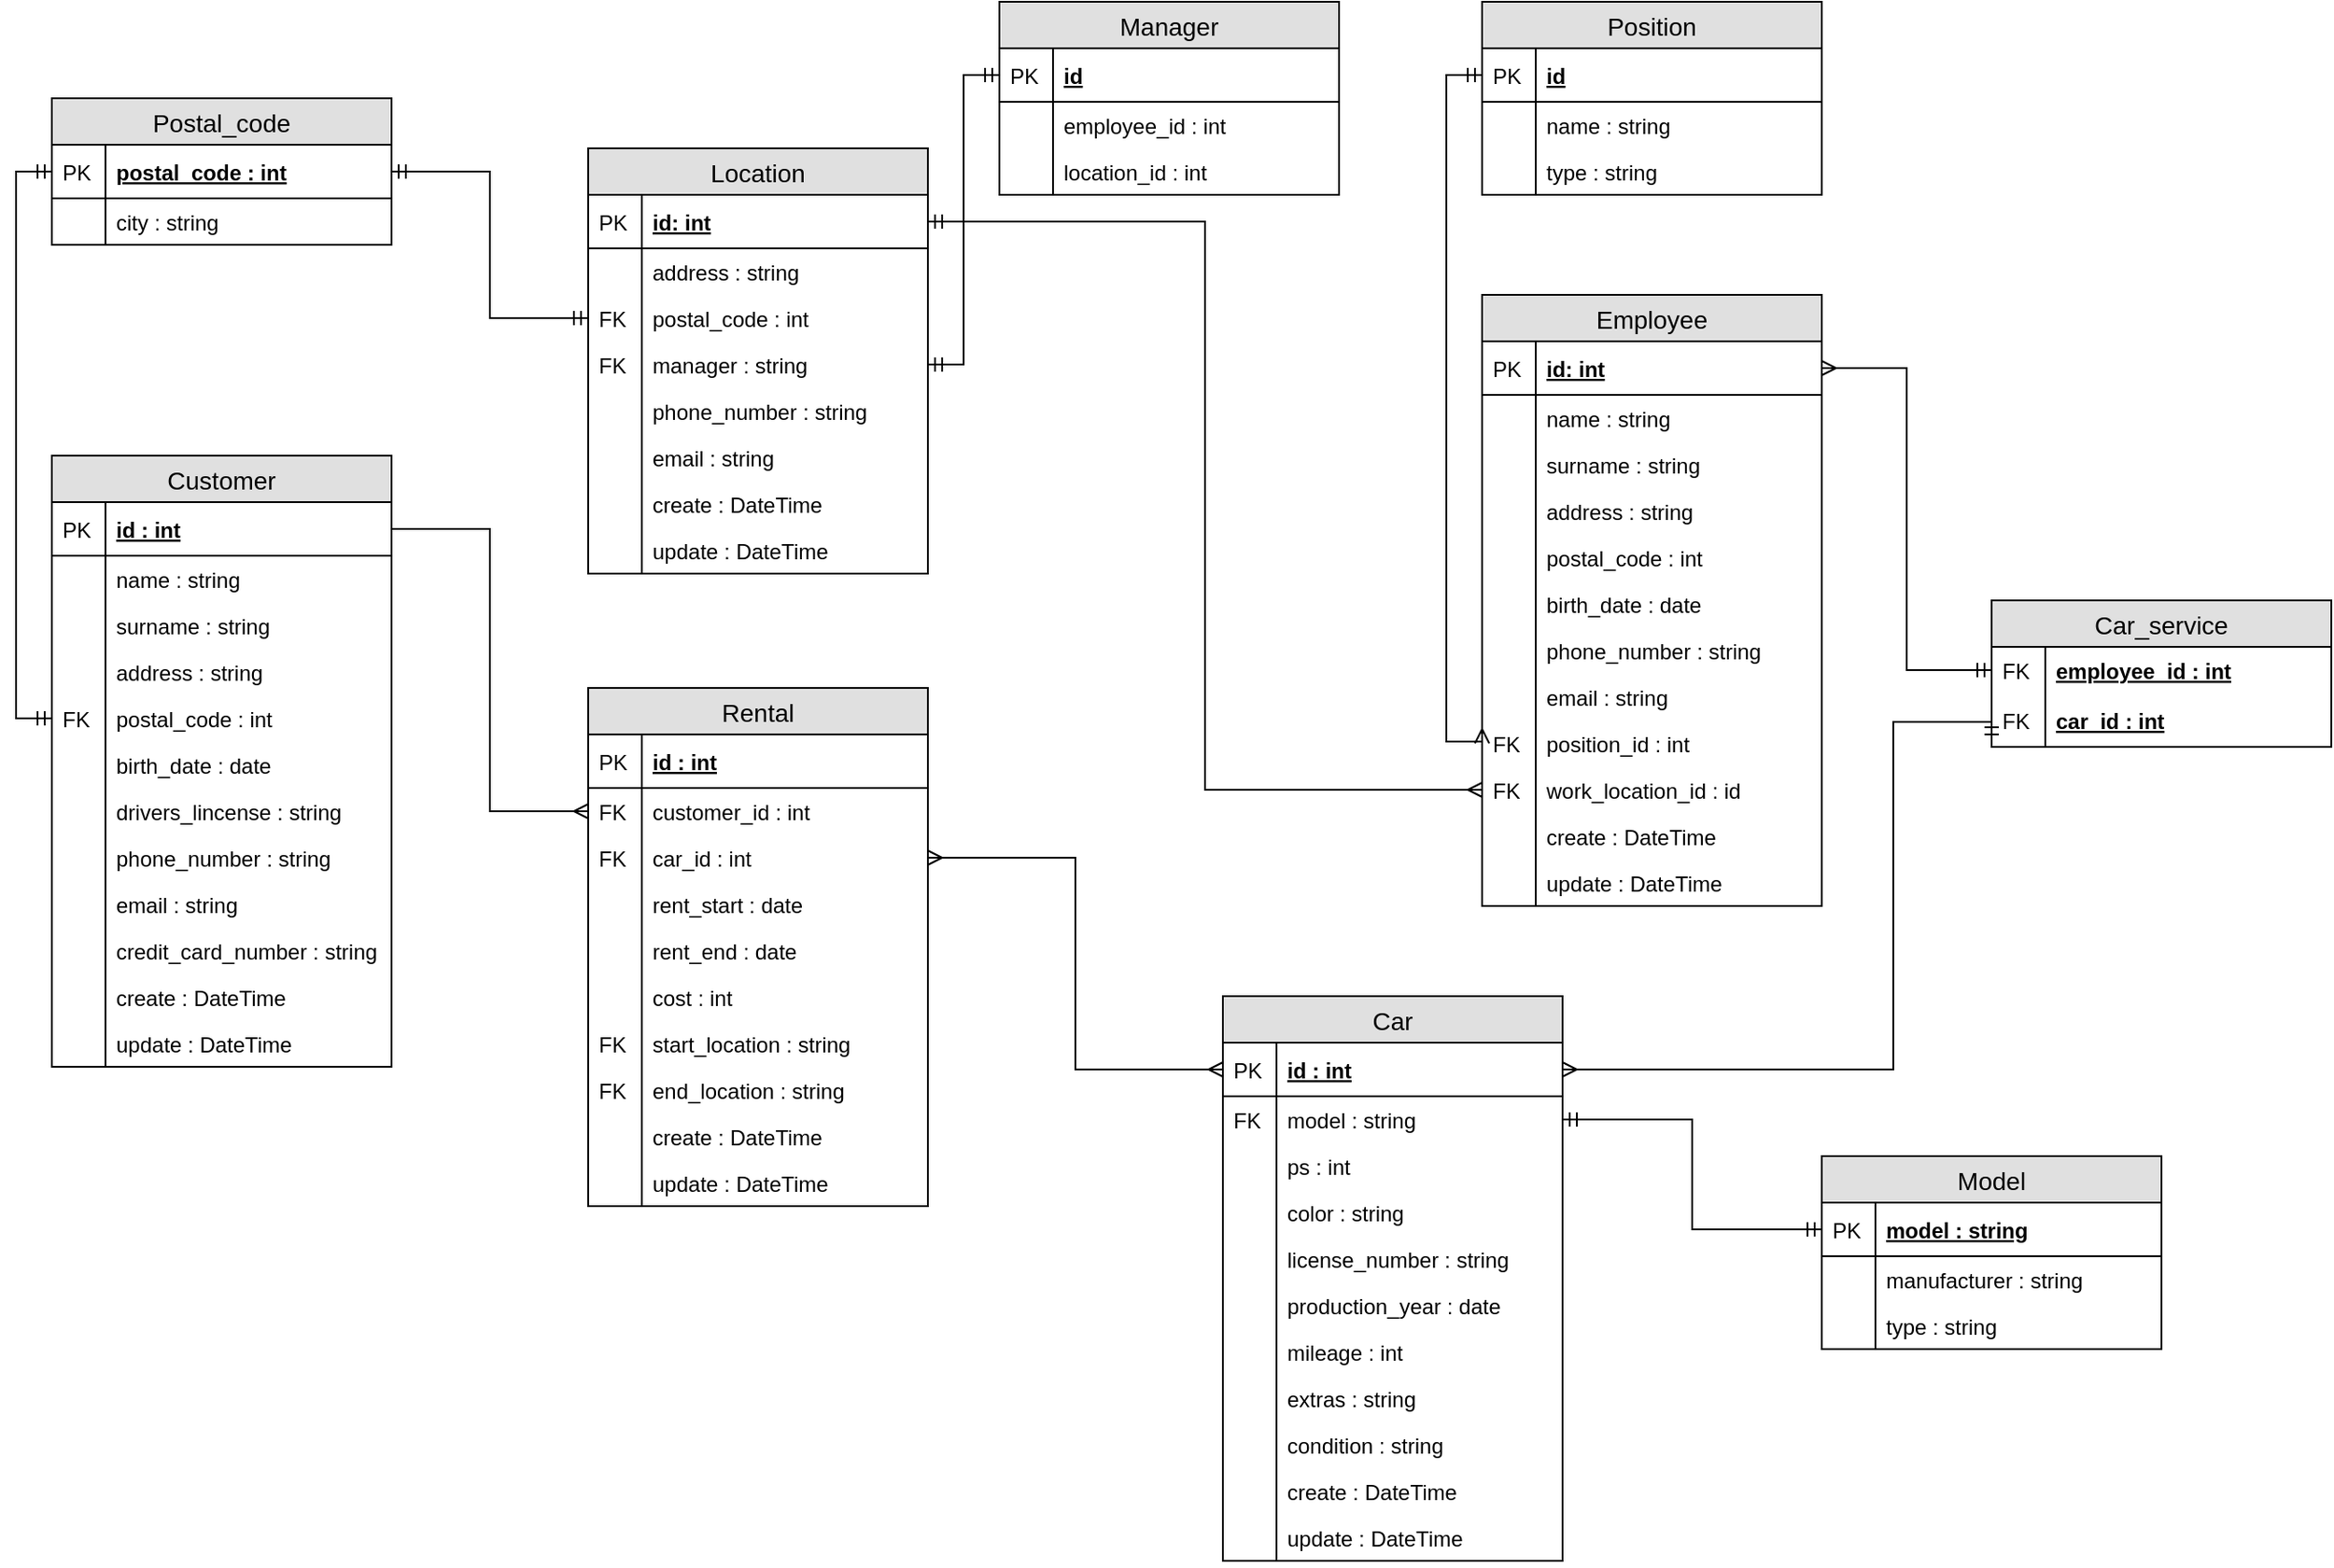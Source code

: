 <mxfile version="12.2.3" type="device" pages="1"><diagram id="a8ww6uxAhJGYiU89XWNu" name="Page-1"><mxGraphModel dx="2055" dy="1103" grid="1" gridSize="10" guides="1" tooltips="1" connect="1" arrows="1" fold="1" page="1" pageScale="1" pageWidth="827" pageHeight="1169" math="0" shadow="0"><root><mxCell id="0"/><mxCell id="1" parent="0"/><mxCell id="tuW1q_F5aq6_dXnndrsE-235" value="Customer" style="swimlane;fontStyle=0;childLayout=stackLayout;horizontal=1;startSize=26;fillColor=#e0e0e0;horizontalStack=0;resizeParent=1;resizeParentMax=0;resizeLast=0;collapsible=1;marginBottom=0;swimlaneFillColor=#ffffff;align=center;fontSize=14;" parent="1" vertex="1"><mxGeometry x="40" y="270" width="190" height="342" as="geometry"/></mxCell><mxCell id="tuW1q_F5aq6_dXnndrsE-236" value="id : int" style="shape=partialRectangle;top=0;left=0;right=0;bottom=1;align=left;verticalAlign=middle;fillColor=none;spacingLeft=34;spacingRight=4;overflow=hidden;rotatable=0;points=[[0,0.5],[1,0.5]];portConstraint=eastwest;dropTarget=0;fontStyle=5;fontSize=12;" parent="tuW1q_F5aq6_dXnndrsE-235" vertex="1"><mxGeometry y="26" width="190" height="30" as="geometry"/></mxCell><mxCell id="tuW1q_F5aq6_dXnndrsE-237" value="PK" style="shape=partialRectangle;top=0;left=0;bottom=0;fillColor=none;align=left;verticalAlign=middle;spacingLeft=4;spacingRight=4;overflow=hidden;rotatable=0;points=[];portConstraint=eastwest;part=1;fontSize=12;" parent="tuW1q_F5aq6_dXnndrsE-236" vertex="1" connectable="0"><mxGeometry width="30" height="30" as="geometry"/></mxCell><mxCell id="tuW1q_F5aq6_dXnndrsE-238" value="name : string" style="shape=partialRectangle;top=0;left=0;right=0;bottom=0;align=left;verticalAlign=top;fillColor=none;spacingLeft=34;spacingRight=4;overflow=hidden;rotatable=0;points=[[0,0.5],[1,0.5]];portConstraint=eastwest;dropTarget=0;fontSize=12;" parent="tuW1q_F5aq6_dXnndrsE-235" vertex="1"><mxGeometry y="56" width="190" height="26" as="geometry"/></mxCell><mxCell id="tuW1q_F5aq6_dXnndrsE-239" value="" style="shape=partialRectangle;top=0;left=0;bottom=0;fillColor=none;align=left;verticalAlign=top;spacingLeft=4;spacingRight=4;overflow=hidden;rotatable=0;points=[];portConstraint=eastwest;part=1;fontSize=12;" parent="tuW1q_F5aq6_dXnndrsE-238" vertex="1" connectable="0"><mxGeometry width="30" height="26" as="geometry"/></mxCell><mxCell id="tuW1q_F5aq6_dXnndrsE-240" value="surname : string" style="shape=partialRectangle;top=0;left=0;right=0;bottom=0;align=left;verticalAlign=top;fillColor=none;spacingLeft=34;spacingRight=4;overflow=hidden;rotatable=0;points=[[0,0.5],[1,0.5]];portConstraint=eastwest;dropTarget=0;fontSize=12;" parent="tuW1q_F5aq6_dXnndrsE-235" vertex="1"><mxGeometry y="82" width="190" height="26" as="geometry"/></mxCell><mxCell id="tuW1q_F5aq6_dXnndrsE-241" value="" style="shape=partialRectangle;top=0;left=0;bottom=0;fillColor=none;align=left;verticalAlign=top;spacingLeft=4;spacingRight=4;overflow=hidden;rotatable=0;points=[];portConstraint=eastwest;part=1;fontSize=12;" parent="tuW1q_F5aq6_dXnndrsE-240" vertex="1" connectable="0"><mxGeometry width="30" height="26" as="geometry"/></mxCell><mxCell id="tuW1q_F5aq6_dXnndrsE-242" value="address : string" style="shape=partialRectangle;top=0;left=0;right=0;bottom=0;align=left;verticalAlign=top;fillColor=none;spacingLeft=34;spacingRight=4;overflow=hidden;rotatable=0;points=[[0,0.5],[1,0.5]];portConstraint=eastwest;dropTarget=0;fontSize=12;" parent="tuW1q_F5aq6_dXnndrsE-235" vertex="1"><mxGeometry y="108" width="190" height="26" as="geometry"/></mxCell><mxCell id="tuW1q_F5aq6_dXnndrsE-243" value="" style="shape=partialRectangle;top=0;left=0;bottom=0;fillColor=none;align=left;verticalAlign=top;spacingLeft=4;spacingRight=4;overflow=hidden;rotatable=0;points=[];portConstraint=eastwest;part=1;fontSize=12;" parent="tuW1q_F5aq6_dXnndrsE-242" vertex="1" connectable="0"><mxGeometry width="30" height="26" as="geometry"/></mxCell><mxCell id="tuW1q_F5aq6_dXnndrsE-246" value="postal_code : int" style="shape=partialRectangle;top=0;left=0;right=0;bottom=0;align=left;verticalAlign=top;fillColor=none;spacingLeft=34;spacingRight=4;overflow=hidden;rotatable=0;points=[[0,0.5],[1,0.5]];portConstraint=eastwest;dropTarget=0;fontSize=12;" parent="tuW1q_F5aq6_dXnndrsE-235" vertex="1"><mxGeometry y="134" width="190" height="26" as="geometry"/></mxCell><mxCell id="tuW1q_F5aq6_dXnndrsE-247" value="FK" style="shape=partialRectangle;top=0;left=0;bottom=0;fillColor=none;align=left;verticalAlign=top;spacingLeft=4;spacingRight=4;overflow=hidden;rotatable=0;points=[];portConstraint=eastwest;part=1;fontSize=12;" parent="tuW1q_F5aq6_dXnndrsE-246" vertex="1" connectable="0"><mxGeometry width="30" height="26" as="geometry"/></mxCell><mxCell id="tuW1q_F5aq6_dXnndrsE-248" value="birth_date : date" style="shape=partialRectangle;top=0;left=0;right=0;bottom=0;align=left;verticalAlign=top;fillColor=none;spacingLeft=34;spacingRight=4;overflow=hidden;rotatable=0;points=[[0,0.5],[1,0.5]];portConstraint=eastwest;dropTarget=0;fontSize=12;" parent="tuW1q_F5aq6_dXnndrsE-235" vertex="1"><mxGeometry y="160" width="190" height="26" as="geometry"/></mxCell><mxCell id="tuW1q_F5aq6_dXnndrsE-249" value="" style="shape=partialRectangle;top=0;left=0;bottom=0;fillColor=none;align=left;verticalAlign=top;spacingLeft=4;spacingRight=4;overflow=hidden;rotatable=0;points=[];portConstraint=eastwest;part=1;fontSize=12;" parent="tuW1q_F5aq6_dXnndrsE-248" vertex="1" connectable="0"><mxGeometry width="30" height="26" as="geometry"/></mxCell><mxCell id="tuW1q_F5aq6_dXnndrsE-250" value="drivers_lincense : string" style="shape=partialRectangle;top=0;left=0;right=0;bottom=0;align=left;verticalAlign=top;fillColor=none;spacingLeft=34;spacingRight=4;overflow=hidden;rotatable=0;points=[[0,0.5],[1,0.5]];portConstraint=eastwest;dropTarget=0;fontSize=12;" parent="tuW1q_F5aq6_dXnndrsE-235" vertex="1"><mxGeometry y="186" width="190" height="26" as="geometry"/></mxCell><mxCell id="tuW1q_F5aq6_dXnndrsE-251" value="" style="shape=partialRectangle;top=0;left=0;bottom=0;fillColor=none;align=left;verticalAlign=top;spacingLeft=4;spacingRight=4;overflow=hidden;rotatable=0;points=[];portConstraint=eastwest;part=1;fontSize=12;" parent="tuW1q_F5aq6_dXnndrsE-250" vertex="1" connectable="0"><mxGeometry width="30" height="26" as="geometry"/></mxCell><mxCell id="tuW1q_F5aq6_dXnndrsE-252" value="phone_number : string" style="shape=partialRectangle;top=0;left=0;right=0;bottom=0;align=left;verticalAlign=top;fillColor=none;spacingLeft=34;spacingRight=4;overflow=hidden;rotatable=0;points=[[0,0.5],[1,0.5]];portConstraint=eastwest;dropTarget=0;fontSize=12;" parent="tuW1q_F5aq6_dXnndrsE-235" vertex="1"><mxGeometry y="212" width="190" height="26" as="geometry"/></mxCell><mxCell id="tuW1q_F5aq6_dXnndrsE-253" value="" style="shape=partialRectangle;top=0;left=0;bottom=0;fillColor=none;align=left;verticalAlign=top;spacingLeft=4;spacingRight=4;overflow=hidden;rotatable=0;points=[];portConstraint=eastwest;part=1;fontSize=12;" parent="tuW1q_F5aq6_dXnndrsE-252" vertex="1" connectable="0"><mxGeometry width="30" height="26" as="geometry"/></mxCell><mxCell id="tuW1q_F5aq6_dXnndrsE-254" value="email : string" style="shape=partialRectangle;top=0;left=0;right=0;bottom=0;align=left;verticalAlign=top;fillColor=none;spacingLeft=34;spacingRight=4;overflow=hidden;rotatable=0;points=[[0,0.5],[1,0.5]];portConstraint=eastwest;dropTarget=0;fontSize=12;" parent="tuW1q_F5aq6_dXnndrsE-235" vertex="1"><mxGeometry y="238" width="190" height="26" as="geometry"/></mxCell><mxCell id="tuW1q_F5aq6_dXnndrsE-255" value="" style="shape=partialRectangle;top=0;left=0;bottom=0;fillColor=none;align=left;verticalAlign=top;spacingLeft=4;spacingRight=4;overflow=hidden;rotatable=0;points=[];portConstraint=eastwest;part=1;fontSize=12;" parent="tuW1q_F5aq6_dXnndrsE-254" vertex="1" connectable="0"><mxGeometry width="30" height="26" as="geometry"/></mxCell><mxCell id="tuW1q_F5aq6_dXnndrsE-256" value="credit_card_number : string" style="shape=partialRectangle;top=0;left=0;right=0;bottom=0;align=left;verticalAlign=top;fillColor=none;spacingLeft=34;spacingRight=4;overflow=hidden;rotatable=0;points=[[0,0.5],[1,0.5]];portConstraint=eastwest;dropTarget=0;fontSize=12;" parent="tuW1q_F5aq6_dXnndrsE-235" vertex="1"><mxGeometry y="264" width="190" height="26" as="geometry"/></mxCell><mxCell id="tuW1q_F5aq6_dXnndrsE-257" value="" style="shape=partialRectangle;top=0;left=0;bottom=0;fillColor=none;align=left;verticalAlign=top;spacingLeft=4;spacingRight=4;overflow=hidden;rotatable=0;points=[];portConstraint=eastwest;part=1;fontSize=12;" parent="tuW1q_F5aq6_dXnndrsE-256" vertex="1" connectable="0"><mxGeometry width="30" height="26" as="geometry"/></mxCell><mxCell id="tuW1q_F5aq6_dXnndrsE-258" value="create : DateTime" style="shape=partialRectangle;top=0;left=0;right=0;bottom=0;align=left;verticalAlign=top;fillColor=none;spacingLeft=34;spacingRight=4;overflow=hidden;rotatable=0;points=[[0,0.5],[1,0.5]];portConstraint=eastwest;dropTarget=0;fontSize=12;" parent="tuW1q_F5aq6_dXnndrsE-235" vertex="1"><mxGeometry y="290" width="190" height="26" as="geometry"/></mxCell><mxCell id="tuW1q_F5aq6_dXnndrsE-259" value="" style="shape=partialRectangle;top=0;left=0;bottom=0;fillColor=none;align=left;verticalAlign=top;spacingLeft=4;spacingRight=4;overflow=hidden;rotatable=0;points=[];portConstraint=eastwest;part=1;fontSize=12;" parent="tuW1q_F5aq6_dXnndrsE-258" vertex="1" connectable="0"><mxGeometry width="30" height="26" as="geometry"/></mxCell><mxCell id="tuW1q_F5aq6_dXnndrsE-260" value="update : DateTime" style="shape=partialRectangle;top=0;left=0;right=0;bottom=0;align=left;verticalAlign=top;fillColor=none;spacingLeft=34;spacingRight=4;overflow=hidden;rotatable=0;points=[[0,0.5],[1,0.5]];portConstraint=eastwest;dropTarget=0;fontSize=12;" parent="tuW1q_F5aq6_dXnndrsE-235" vertex="1"><mxGeometry y="316" width="190" height="26" as="geometry"/></mxCell><mxCell id="tuW1q_F5aq6_dXnndrsE-261" value="" style="shape=partialRectangle;top=0;left=0;bottom=0;fillColor=none;align=left;verticalAlign=top;spacingLeft=4;spacingRight=4;overflow=hidden;rotatable=0;points=[];portConstraint=eastwest;part=1;fontSize=12;" parent="tuW1q_F5aq6_dXnndrsE-260" vertex="1" connectable="0"><mxGeometry width="30" height="26" as="geometry"/></mxCell><mxCell id="U3_Xo2bCqqIKSFzBuwfi-51" value="Rental" style="swimlane;fontStyle=0;childLayout=stackLayout;horizontal=1;startSize=26;fillColor=#e0e0e0;horizontalStack=0;resizeParent=1;resizeParentMax=0;resizeLast=0;collapsible=1;marginBottom=0;swimlaneFillColor=#ffffff;align=center;fontSize=14;" vertex="1" parent="1"><mxGeometry x="340" y="400" width="190" height="290" as="geometry"/></mxCell><mxCell id="U3_Xo2bCqqIKSFzBuwfi-52" value="id : int" style="shape=partialRectangle;top=0;left=0;right=0;bottom=1;align=left;verticalAlign=middle;fillColor=none;spacingLeft=34;spacingRight=4;overflow=hidden;rotatable=0;points=[[0,0.5],[1,0.5]];portConstraint=eastwest;dropTarget=0;fontStyle=5;fontSize=12;" vertex="1" parent="U3_Xo2bCqqIKSFzBuwfi-51"><mxGeometry y="26" width="190" height="30" as="geometry"/></mxCell><mxCell id="U3_Xo2bCqqIKSFzBuwfi-53" value="PK" style="shape=partialRectangle;top=0;left=0;bottom=0;fillColor=none;align=left;verticalAlign=middle;spacingLeft=4;spacingRight=4;overflow=hidden;rotatable=0;points=[];portConstraint=eastwest;part=1;fontSize=12;" vertex="1" connectable="0" parent="U3_Xo2bCqqIKSFzBuwfi-52"><mxGeometry width="30" height="30" as="geometry"/></mxCell><mxCell id="U3_Xo2bCqqIKSFzBuwfi-54" value="customer_id : int" style="shape=partialRectangle;top=0;left=0;right=0;bottom=0;align=left;verticalAlign=top;fillColor=none;spacingLeft=34;spacingRight=4;overflow=hidden;rotatable=0;points=[[0,0.5],[1,0.5]];portConstraint=eastwest;dropTarget=0;fontSize=12;" vertex="1" parent="U3_Xo2bCqqIKSFzBuwfi-51"><mxGeometry y="56" width="190" height="26" as="geometry"/></mxCell><mxCell id="U3_Xo2bCqqIKSFzBuwfi-55" value="FK" style="shape=partialRectangle;top=0;left=0;bottom=0;fillColor=none;align=left;verticalAlign=top;spacingLeft=4;spacingRight=4;overflow=hidden;rotatable=0;points=[];portConstraint=eastwest;part=1;fontSize=12;" vertex="1" connectable="0" parent="U3_Xo2bCqqIKSFzBuwfi-54"><mxGeometry width="30" height="26" as="geometry"/></mxCell><mxCell id="U3_Xo2bCqqIKSFzBuwfi-56" value="car_id : int" style="shape=partialRectangle;top=0;left=0;right=0;bottom=0;align=left;verticalAlign=top;fillColor=none;spacingLeft=34;spacingRight=4;overflow=hidden;rotatable=0;points=[[0,0.5],[1,0.5]];portConstraint=eastwest;dropTarget=0;fontSize=12;" vertex="1" parent="U3_Xo2bCqqIKSFzBuwfi-51"><mxGeometry y="82" width="190" height="26" as="geometry"/></mxCell><mxCell id="U3_Xo2bCqqIKSFzBuwfi-57" value="FK" style="shape=partialRectangle;top=0;left=0;bottom=0;fillColor=none;align=left;verticalAlign=top;spacingLeft=4;spacingRight=4;overflow=hidden;rotatable=0;points=[];portConstraint=eastwest;part=1;fontSize=12;" vertex="1" connectable="0" parent="U3_Xo2bCqqIKSFzBuwfi-56"><mxGeometry width="30" height="26" as="geometry"/></mxCell><mxCell id="U3_Xo2bCqqIKSFzBuwfi-58" value="rent_start : date" style="shape=partialRectangle;top=0;left=0;right=0;bottom=0;align=left;verticalAlign=top;fillColor=none;spacingLeft=34;spacingRight=4;overflow=hidden;rotatable=0;points=[[0,0.5],[1,0.5]];portConstraint=eastwest;dropTarget=0;fontSize=12;" vertex="1" parent="U3_Xo2bCqqIKSFzBuwfi-51"><mxGeometry y="108" width="190" height="26" as="geometry"/></mxCell><mxCell id="U3_Xo2bCqqIKSFzBuwfi-59" value="" style="shape=partialRectangle;top=0;left=0;bottom=0;fillColor=none;align=left;verticalAlign=top;spacingLeft=4;spacingRight=4;overflow=hidden;rotatable=0;points=[];portConstraint=eastwest;part=1;fontSize=12;" vertex="1" connectable="0" parent="U3_Xo2bCqqIKSFzBuwfi-58"><mxGeometry width="30" height="26" as="geometry"/></mxCell><mxCell id="U3_Xo2bCqqIKSFzBuwfi-60" value="rent_end : date" style="shape=partialRectangle;top=0;left=0;right=0;bottom=0;align=left;verticalAlign=top;fillColor=none;spacingLeft=34;spacingRight=4;overflow=hidden;rotatable=0;points=[[0,0.5],[1,0.5]];portConstraint=eastwest;dropTarget=0;fontSize=12;" vertex="1" parent="U3_Xo2bCqqIKSFzBuwfi-51"><mxGeometry y="134" width="190" height="26" as="geometry"/></mxCell><mxCell id="U3_Xo2bCqqIKSFzBuwfi-61" value="" style="shape=partialRectangle;top=0;left=0;bottom=0;fillColor=none;align=left;verticalAlign=top;spacingLeft=4;spacingRight=4;overflow=hidden;rotatable=0;points=[];portConstraint=eastwest;part=1;fontSize=12;" vertex="1" connectable="0" parent="U3_Xo2bCqqIKSFzBuwfi-60"><mxGeometry width="30" height="26" as="geometry"/></mxCell><mxCell id="U3_Xo2bCqqIKSFzBuwfi-62" value="cost : int" style="shape=partialRectangle;top=0;left=0;right=0;bottom=0;align=left;verticalAlign=top;fillColor=none;spacingLeft=34;spacingRight=4;overflow=hidden;rotatable=0;points=[[0,0.5],[1,0.5]];portConstraint=eastwest;dropTarget=0;fontSize=12;" vertex="1" parent="U3_Xo2bCqqIKSFzBuwfi-51"><mxGeometry y="160" width="190" height="26" as="geometry"/></mxCell><mxCell id="U3_Xo2bCqqIKSFzBuwfi-63" value="" style="shape=partialRectangle;top=0;left=0;bottom=0;fillColor=none;align=left;verticalAlign=top;spacingLeft=4;spacingRight=4;overflow=hidden;rotatable=0;points=[];portConstraint=eastwest;part=1;fontSize=12;" vertex="1" connectable="0" parent="U3_Xo2bCqqIKSFzBuwfi-62"><mxGeometry width="30" height="26" as="geometry"/></mxCell><mxCell id="U3_Xo2bCqqIKSFzBuwfi-64" value="start_location : string" style="shape=partialRectangle;top=0;left=0;right=0;bottom=0;align=left;verticalAlign=top;fillColor=none;spacingLeft=34;spacingRight=4;overflow=hidden;rotatable=0;points=[[0,0.5],[1,0.5]];portConstraint=eastwest;dropTarget=0;fontSize=12;" vertex="1" parent="U3_Xo2bCqqIKSFzBuwfi-51"><mxGeometry y="186" width="190" height="26" as="geometry"/></mxCell><mxCell id="U3_Xo2bCqqIKSFzBuwfi-65" value="FK" style="shape=partialRectangle;top=0;left=0;bottom=0;fillColor=none;align=left;verticalAlign=top;spacingLeft=4;spacingRight=4;overflow=hidden;rotatable=0;points=[];portConstraint=eastwest;part=1;fontSize=12;" vertex="1" connectable="0" parent="U3_Xo2bCqqIKSFzBuwfi-64"><mxGeometry width="30" height="26" as="geometry"/></mxCell><mxCell id="U3_Xo2bCqqIKSFzBuwfi-66" value="end_location : string" style="shape=partialRectangle;top=0;left=0;right=0;bottom=0;align=left;verticalAlign=top;fillColor=none;spacingLeft=34;spacingRight=4;overflow=hidden;rotatable=0;points=[[0,0.5],[1,0.5]];portConstraint=eastwest;dropTarget=0;fontSize=12;" vertex="1" parent="U3_Xo2bCqqIKSFzBuwfi-51"><mxGeometry y="212" width="190" height="26" as="geometry"/></mxCell><mxCell id="U3_Xo2bCqqIKSFzBuwfi-67" value="FK" style="shape=partialRectangle;top=0;left=0;bottom=0;fillColor=none;align=left;verticalAlign=top;spacingLeft=4;spacingRight=4;overflow=hidden;rotatable=0;points=[];portConstraint=eastwest;part=1;fontSize=12;" vertex="1" connectable="0" parent="U3_Xo2bCqqIKSFzBuwfi-66"><mxGeometry width="30" height="26" as="geometry"/></mxCell><mxCell id="U3_Xo2bCqqIKSFzBuwfi-72" value="create : DateTime" style="shape=partialRectangle;top=0;left=0;right=0;bottom=0;align=left;verticalAlign=top;fillColor=none;spacingLeft=34;spacingRight=4;overflow=hidden;rotatable=0;points=[[0,0.5],[1,0.5]];portConstraint=eastwest;dropTarget=0;fontSize=12;" vertex="1" parent="U3_Xo2bCqqIKSFzBuwfi-51"><mxGeometry y="238" width="190" height="26" as="geometry"/></mxCell><mxCell id="U3_Xo2bCqqIKSFzBuwfi-73" value="" style="shape=partialRectangle;top=0;left=0;bottom=0;fillColor=none;align=left;verticalAlign=top;spacingLeft=4;spacingRight=4;overflow=hidden;rotatable=0;points=[];portConstraint=eastwest;part=1;fontSize=12;" vertex="1" connectable="0" parent="U3_Xo2bCqqIKSFzBuwfi-72"><mxGeometry width="30" height="26" as="geometry"/></mxCell><mxCell id="U3_Xo2bCqqIKSFzBuwfi-74" value="update : DateTime" style="shape=partialRectangle;top=0;left=0;right=0;bottom=0;align=left;verticalAlign=top;fillColor=none;spacingLeft=34;spacingRight=4;overflow=hidden;rotatable=0;points=[[0,0.5],[1,0.5]];portConstraint=eastwest;dropTarget=0;fontSize=12;" vertex="1" parent="U3_Xo2bCqqIKSFzBuwfi-51"><mxGeometry y="264" width="190" height="26" as="geometry"/></mxCell><mxCell id="U3_Xo2bCqqIKSFzBuwfi-75" value="" style="shape=partialRectangle;top=0;left=0;bottom=0;fillColor=none;align=left;verticalAlign=top;spacingLeft=4;spacingRight=4;overflow=hidden;rotatable=0;points=[];portConstraint=eastwest;part=1;fontSize=12;" vertex="1" connectable="0" parent="U3_Xo2bCqqIKSFzBuwfi-74"><mxGeometry width="30" height="26" as="geometry"/></mxCell><mxCell id="U3_Xo2bCqqIKSFzBuwfi-76" value="Car" style="swimlane;fontStyle=0;childLayout=stackLayout;horizontal=1;startSize=26;fillColor=#e0e0e0;horizontalStack=0;resizeParent=1;resizeParentMax=0;resizeLast=0;collapsible=1;marginBottom=0;swimlaneFillColor=#ffffff;align=center;fontSize=14;" vertex="1" parent="1"><mxGeometry x="695" y="572.5" width="190" height="316" as="geometry"/></mxCell><mxCell id="U3_Xo2bCqqIKSFzBuwfi-77" value="id : int" style="shape=partialRectangle;top=0;left=0;right=0;bottom=1;align=left;verticalAlign=middle;fillColor=none;spacingLeft=34;spacingRight=4;overflow=hidden;rotatable=0;points=[[0,0.5],[1,0.5]];portConstraint=eastwest;dropTarget=0;fontStyle=5;fontSize=12;" vertex="1" parent="U3_Xo2bCqqIKSFzBuwfi-76"><mxGeometry y="26" width="190" height="30" as="geometry"/></mxCell><mxCell id="U3_Xo2bCqqIKSFzBuwfi-78" value="PK" style="shape=partialRectangle;top=0;left=0;bottom=0;fillColor=none;align=left;verticalAlign=middle;spacingLeft=4;spacingRight=4;overflow=hidden;rotatable=0;points=[];portConstraint=eastwest;part=1;fontSize=12;" vertex="1" connectable="0" parent="U3_Xo2bCqqIKSFzBuwfi-77"><mxGeometry width="30" height="30" as="geometry"/></mxCell><mxCell id="U3_Xo2bCqqIKSFzBuwfi-79" value="model : string" style="shape=partialRectangle;top=0;left=0;right=0;bottom=0;align=left;verticalAlign=top;fillColor=none;spacingLeft=34;spacingRight=4;overflow=hidden;rotatable=0;points=[[0,0.5],[1,0.5]];portConstraint=eastwest;dropTarget=0;fontSize=12;" vertex="1" parent="U3_Xo2bCqqIKSFzBuwfi-76"><mxGeometry y="56" width="190" height="26" as="geometry"/></mxCell><mxCell id="U3_Xo2bCqqIKSFzBuwfi-80" value="FK" style="shape=partialRectangle;top=0;left=0;bottom=0;fillColor=none;align=left;verticalAlign=top;spacingLeft=4;spacingRight=4;overflow=hidden;rotatable=0;points=[];portConstraint=eastwest;part=1;fontSize=12;" vertex="1" connectable="0" parent="U3_Xo2bCqqIKSFzBuwfi-79"><mxGeometry width="30" height="26" as="geometry"/></mxCell><mxCell id="U3_Xo2bCqqIKSFzBuwfi-81" value="ps : int" style="shape=partialRectangle;top=0;left=0;right=0;bottom=0;align=left;verticalAlign=top;fillColor=none;spacingLeft=34;spacingRight=4;overflow=hidden;rotatable=0;points=[[0,0.5],[1,0.5]];portConstraint=eastwest;dropTarget=0;fontSize=12;" vertex="1" parent="U3_Xo2bCqqIKSFzBuwfi-76"><mxGeometry y="82" width="190" height="26" as="geometry"/></mxCell><mxCell id="U3_Xo2bCqqIKSFzBuwfi-82" value="" style="shape=partialRectangle;top=0;left=0;bottom=0;fillColor=none;align=left;verticalAlign=top;spacingLeft=4;spacingRight=4;overflow=hidden;rotatable=0;points=[];portConstraint=eastwest;part=1;fontSize=12;" vertex="1" connectable="0" parent="U3_Xo2bCqqIKSFzBuwfi-81"><mxGeometry width="30" height="26" as="geometry"/></mxCell><mxCell id="U3_Xo2bCqqIKSFzBuwfi-83" value="color : string" style="shape=partialRectangle;top=0;left=0;right=0;bottom=0;align=left;verticalAlign=top;fillColor=none;spacingLeft=34;spacingRight=4;overflow=hidden;rotatable=0;points=[[0,0.5],[1,0.5]];portConstraint=eastwest;dropTarget=0;fontSize=12;" vertex="1" parent="U3_Xo2bCqqIKSFzBuwfi-76"><mxGeometry y="108" width="190" height="26" as="geometry"/></mxCell><mxCell id="U3_Xo2bCqqIKSFzBuwfi-84" value="" style="shape=partialRectangle;top=0;left=0;bottom=0;fillColor=none;align=left;verticalAlign=top;spacingLeft=4;spacingRight=4;overflow=hidden;rotatable=0;points=[];portConstraint=eastwest;part=1;fontSize=12;" vertex="1" connectable="0" parent="U3_Xo2bCqqIKSFzBuwfi-83"><mxGeometry width="30" height="26" as="geometry"/></mxCell><mxCell id="U3_Xo2bCqqIKSFzBuwfi-85" value="license_number : string" style="shape=partialRectangle;top=0;left=0;right=0;bottom=0;align=left;verticalAlign=top;fillColor=none;spacingLeft=34;spacingRight=4;overflow=hidden;rotatable=0;points=[[0,0.5],[1,0.5]];portConstraint=eastwest;dropTarget=0;fontSize=12;" vertex="1" parent="U3_Xo2bCqqIKSFzBuwfi-76"><mxGeometry y="134" width="190" height="26" as="geometry"/></mxCell><mxCell id="U3_Xo2bCqqIKSFzBuwfi-86" value="" style="shape=partialRectangle;top=0;left=0;bottom=0;fillColor=none;align=left;verticalAlign=top;spacingLeft=4;spacingRight=4;overflow=hidden;rotatable=0;points=[];portConstraint=eastwest;part=1;fontSize=12;" vertex="1" connectable="0" parent="U3_Xo2bCqqIKSFzBuwfi-85"><mxGeometry width="30" height="26" as="geometry"/></mxCell><mxCell id="U3_Xo2bCqqIKSFzBuwfi-87" value="production_year : date" style="shape=partialRectangle;top=0;left=0;right=0;bottom=0;align=left;verticalAlign=top;fillColor=none;spacingLeft=34;spacingRight=4;overflow=hidden;rotatable=0;points=[[0,0.5],[1,0.5]];portConstraint=eastwest;dropTarget=0;fontSize=12;" vertex="1" parent="U3_Xo2bCqqIKSFzBuwfi-76"><mxGeometry y="160" width="190" height="26" as="geometry"/></mxCell><mxCell id="U3_Xo2bCqqIKSFzBuwfi-88" value="" style="shape=partialRectangle;top=0;left=0;bottom=0;fillColor=none;align=left;verticalAlign=top;spacingLeft=4;spacingRight=4;overflow=hidden;rotatable=0;points=[];portConstraint=eastwest;part=1;fontSize=12;" vertex="1" connectable="0" parent="U3_Xo2bCqqIKSFzBuwfi-87"><mxGeometry width="30" height="26" as="geometry"/></mxCell><mxCell id="U3_Xo2bCqqIKSFzBuwfi-89" value="mileage : int" style="shape=partialRectangle;top=0;left=0;right=0;bottom=0;align=left;verticalAlign=top;fillColor=none;spacingLeft=34;spacingRight=4;overflow=hidden;rotatable=0;points=[[0,0.5],[1,0.5]];portConstraint=eastwest;dropTarget=0;fontSize=12;" vertex="1" parent="U3_Xo2bCqqIKSFzBuwfi-76"><mxGeometry y="186" width="190" height="26" as="geometry"/></mxCell><mxCell id="U3_Xo2bCqqIKSFzBuwfi-90" value="" style="shape=partialRectangle;top=0;left=0;bottom=0;fillColor=none;align=left;verticalAlign=top;spacingLeft=4;spacingRight=4;overflow=hidden;rotatable=0;points=[];portConstraint=eastwest;part=1;fontSize=12;" vertex="1" connectable="0" parent="U3_Xo2bCqqIKSFzBuwfi-89"><mxGeometry width="30" height="26" as="geometry"/></mxCell><mxCell id="U3_Xo2bCqqIKSFzBuwfi-91" value="extras : string" style="shape=partialRectangle;top=0;left=0;right=0;bottom=0;align=left;verticalAlign=top;fillColor=none;spacingLeft=34;spacingRight=4;overflow=hidden;rotatable=0;points=[[0,0.5],[1,0.5]];portConstraint=eastwest;dropTarget=0;fontSize=12;" vertex="1" parent="U3_Xo2bCqqIKSFzBuwfi-76"><mxGeometry y="212" width="190" height="26" as="geometry"/></mxCell><mxCell id="U3_Xo2bCqqIKSFzBuwfi-92" value="" style="shape=partialRectangle;top=0;left=0;bottom=0;fillColor=none;align=left;verticalAlign=top;spacingLeft=4;spacingRight=4;overflow=hidden;rotatable=0;points=[];portConstraint=eastwest;part=1;fontSize=12;" vertex="1" connectable="0" parent="U3_Xo2bCqqIKSFzBuwfi-91"><mxGeometry width="30" height="26" as="geometry"/></mxCell><mxCell id="U3_Xo2bCqqIKSFzBuwfi-93" value="condition : string" style="shape=partialRectangle;top=0;left=0;right=0;bottom=0;align=left;verticalAlign=top;fillColor=none;spacingLeft=34;spacingRight=4;overflow=hidden;rotatable=0;points=[[0,0.5],[1,0.5]];portConstraint=eastwest;dropTarget=0;fontSize=12;" vertex="1" parent="U3_Xo2bCqqIKSFzBuwfi-76"><mxGeometry y="238" width="190" height="26" as="geometry"/></mxCell><mxCell id="U3_Xo2bCqqIKSFzBuwfi-94" value="" style="shape=partialRectangle;top=0;left=0;bottom=0;fillColor=none;align=left;verticalAlign=top;spacingLeft=4;spacingRight=4;overflow=hidden;rotatable=0;points=[];portConstraint=eastwest;part=1;fontSize=12;" vertex="1" connectable="0" parent="U3_Xo2bCqqIKSFzBuwfi-93"><mxGeometry width="30" height="26" as="geometry"/></mxCell><mxCell id="U3_Xo2bCqqIKSFzBuwfi-97" value="create : DateTime" style="shape=partialRectangle;top=0;left=0;right=0;bottom=0;align=left;verticalAlign=top;fillColor=none;spacingLeft=34;spacingRight=4;overflow=hidden;rotatable=0;points=[[0,0.5],[1,0.5]];portConstraint=eastwest;dropTarget=0;fontSize=12;" vertex="1" parent="U3_Xo2bCqqIKSFzBuwfi-76"><mxGeometry y="264" width="190" height="26" as="geometry"/></mxCell><mxCell id="U3_Xo2bCqqIKSFzBuwfi-98" value="" style="shape=partialRectangle;top=0;left=0;bottom=0;fillColor=none;align=left;verticalAlign=top;spacingLeft=4;spacingRight=4;overflow=hidden;rotatable=0;points=[];portConstraint=eastwest;part=1;fontSize=12;" vertex="1" connectable="0" parent="U3_Xo2bCqqIKSFzBuwfi-97"><mxGeometry width="30" height="26" as="geometry"/></mxCell><mxCell id="U3_Xo2bCqqIKSFzBuwfi-99" value="update : DateTime" style="shape=partialRectangle;top=0;left=0;right=0;bottom=0;align=left;verticalAlign=top;fillColor=none;spacingLeft=34;spacingRight=4;overflow=hidden;rotatable=0;points=[[0,0.5],[1,0.5]];portConstraint=eastwest;dropTarget=0;fontSize=12;" vertex="1" parent="U3_Xo2bCqqIKSFzBuwfi-76"><mxGeometry y="290" width="190" height="26" as="geometry"/></mxCell><mxCell id="U3_Xo2bCqqIKSFzBuwfi-100" value="" style="shape=partialRectangle;top=0;left=0;bottom=0;fillColor=none;align=left;verticalAlign=top;spacingLeft=4;spacingRight=4;overflow=hidden;rotatable=0;points=[];portConstraint=eastwest;part=1;fontSize=12;" vertex="1" connectable="0" parent="U3_Xo2bCqqIKSFzBuwfi-99"><mxGeometry width="30" height="26" as="geometry"/></mxCell><mxCell id="U3_Xo2bCqqIKSFzBuwfi-101" value="Car_service" style="swimlane;fontStyle=0;childLayout=stackLayout;horizontal=1;startSize=26;fillColor=#e0e0e0;horizontalStack=0;resizeParent=1;resizeParentMax=0;resizeLast=0;collapsible=1;marginBottom=0;swimlaneFillColor=#ffffff;align=center;fontSize=14;" vertex="1" parent="1"><mxGeometry x="1125" y="351" width="190" height="82" as="geometry"/></mxCell><mxCell id="U3_Xo2bCqqIKSFzBuwfi-104" value="employee_id : int" style="shape=partialRectangle;top=0;left=0;right=0;bottom=0;align=left;verticalAlign=top;fillColor=none;spacingLeft=34;spacingRight=4;overflow=hidden;rotatable=0;points=[[0,0.5],[1,0.5]];portConstraint=eastwest;dropTarget=0;fontSize=12;fontStyle=5" vertex="1" parent="U3_Xo2bCqqIKSFzBuwfi-101"><mxGeometry y="26" width="190" height="26" as="geometry"/></mxCell><mxCell id="U3_Xo2bCqqIKSFzBuwfi-105" value="FK" style="shape=partialRectangle;top=0;left=0;bottom=0;fillColor=none;align=left;verticalAlign=top;spacingLeft=4;spacingRight=4;overflow=hidden;rotatable=0;points=[];portConstraint=eastwest;part=1;fontSize=12;" vertex="1" connectable="0" parent="U3_Xo2bCqqIKSFzBuwfi-104"><mxGeometry width="30" height="26" as="geometry"/></mxCell><mxCell id="U3_Xo2bCqqIKSFzBuwfi-102" value="car_id : int" style="shape=partialRectangle;top=0;left=0;right=0;bottom=1;align=left;verticalAlign=middle;fillColor=none;spacingLeft=34;spacingRight=4;overflow=hidden;rotatable=0;points=[[0,0.5],[1,0.5]];portConstraint=eastwest;dropTarget=0;fontStyle=5;fontSize=12;" vertex="1" parent="U3_Xo2bCqqIKSFzBuwfi-101"><mxGeometry y="52" width="190" height="30" as="geometry"/></mxCell><mxCell id="U3_Xo2bCqqIKSFzBuwfi-103" value="FK" style="shape=partialRectangle;top=0;left=0;bottom=0;fillColor=none;align=left;verticalAlign=middle;spacingLeft=4;spacingRight=4;overflow=hidden;rotatable=0;points=[];portConstraint=eastwest;part=1;fontSize=12;" vertex="1" connectable="0" parent="U3_Xo2bCqqIKSFzBuwfi-102"><mxGeometry width="30" height="30" as="geometry"/></mxCell><mxCell id="U3_Xo2bCqqIKSFzBuwfi-126" value="Model" style="swimlane;fontStyle=0;childLayout=stackLayout;horizontal=1;startSize=26;fillColor=#e0e0e0;horizontalStack=0;resizeParent=1;resizeParentMax=0;resizeLast=0;collapsible=1;marginBottom=0;swimlaneFillColor=#ffffff;align=center;fontSize=14;" vertex="1" parent="1"><mxGeometry x="1030" y="662" width="190" height="108" as="geometry"/></mxCell><mxCell id="U3_Xo2bCqqIKSFzBuwfi-127" value="model : string" style="shape=partialRectangle;top=0;left=0;right=0;bottom=1;align=left;verticalAlign=middle;fillColor=none;spacingLeft=34;spacingRight=4;overflow=hidden;rotatable=0;points=[[0,0.5],[1,0.5]];portConstraint=eastwest;dropTarget=0;fontStyle=5;fontSize=12;" vertex="1" parent="U3_Xo2bCqqIKSFzBuwfi-126"><mxGeometry y="26" width="190" height="30" as="geometry"/></mxCell><mxCell id="U3_Xo2bCqqIKSFzBuwfi-128" value="PK" style="shape=partialRectangle;top=0;left=0;bottom=0;fillColor=none;align=left;verticalAlign=middle;spacingLeft=4;spacingRight=4;overflow=hidden;rotatable=0;points=[];portConstraint=eastwest;part=1;fontSize=12;" vertex="1" connectable="0" parent="U3_Xo2bCqqIKSFzBuwfi-127"><mxGeometry width="30" height="30" as="geometry"/></mxCell><mxCell id="U3_Xo2bCqqIKSFzBuwfi-129" value="manufacturer : string" style="shape=partialRectangle;top=0;left=0;right=0;bottom=0;align=left;verticalAlign=top;fillColor=none;spacingLeft=34;spacingRight=4;overflow=hidden;rotatable=0;points=[[0,0.5],[1,0.5]];portConstraint=eastwest;dropTarget=0;fontSize=12;" vertex="1" parent="U3_Xo2bCqqIKSFzBuwfi-126"><mxGeometry y="56" width="190" height="26" as="geometry"/></mxCell><mxCell id="U3_Xo2bCqqIKSFzBuwfi-130" value="" style="shape=partialRectangle;top=0;left=0;bottom=0;fillColor=none;align=left;verticalAlign=top;spacingLeft=4;spacingRight=4;overflow=hidden;rotatable=0;points=[];portConstraint=eastwest;part=1;fontSize=12;" vertex="1" connectable="0" parent="U3_Xo2bCqqIKSFzBuwfi-129"><mxGeometry width="30" height="26" as="geometry"/></mxCell><mxCell id="U3_Xo2bCqqIKSFzBuwfi-131" value="type : string" style="shape=partialRectangle;top=0;left=0;right=0;bottom=0;align=left;verticalAlign=top;fillColor=none;spacingLeft=34;spacingRight=4;overflow=hidden;rotatable=0;points=[[0,0.5],[1,0.5]];portConstraint=eastwest;dropTarget=0;fontSize=12;" vertex="1" parent="U3_Xo2bCqqIKSFzBuwfi-126"><mxGeometry y="82" width="190" height="26" as="geometry"/></mxCell><mxCell id="U3_Xo2bCqqIKSFzBuwfi-132" value="" style="shape=partialRectangle;top=0;left=0;bottom=0;fillColor=none;align=left;verticalAlign=top;spacingLeft=4;spacingRight=4;overflow=hidden;rotatable=0;points=[];portConstraint=eastwest;part=1;fontSize=12;" vertex="1" connectable="0" parent="U3_Xo2bCqqIKSFzBuwfi-131"><mxGeometry width="30" height="26" as="geometry"/></mxCell><mxCell id="U3_Xo2bCqqIKSFzBuwfi-151" value="Manager" style="swimlane;fontStyle=0;childLayout=stackLayout;horizontal=1;startSize=26;fillColor=#e0e0e0;horizontalStack=0;resizeParent=1;resizeParentMax=0;resizeLast=0;collapsible=1;marginBottom=0;swimlaneFillColor=#ffffff;align=center;fontSize=14;" vertex="1" parent="1"><mxGeometry x="570" y="16" width="190" height="108" as="geometry"/></mxCell><mxCell id="U3_Xo2bCqqIKSFzBuwfi-152" value="id" style="shape=partialRectangle;top=0;left=0;right=0;bottom=1;align=left;verticalAlign=middle;fillColor=none;spacingLeft=34;spacingRight=4;overflow=hidden;rotatable=0;points=[[0,0.5],[1,0.5]];portConstraint=eastwest;dropTarget=0;fontStyle=5;fontSize=12;" vertex="1" parent="U3_Xo2bCqqIKSFzBuwfi-151"><mxGeometry y="26" width="190" height="30" as="geometry"/></mxCell><mxCell id="U3_Xo2bCqqIKSFzBuwfi-153" value="PK" style="shape=partialRectangle;top=0;left=0;bottom=0;fillColor=none;align=left;verticalAlign=middle;spacingLeft=4;spacingRight=4;overflow=hidden;rotatable=0;points=[];portConstraint=eastwest;part=1;fontSize=12;" vertex="1" connectable="0" parent="U3_Xo2bCqqIKSFzBuwfi-152"><mxGeometry width="30" height="30" as="geometry"/></mxCell><mxCell id="U3_Xo2bCqqIKSFzBuwfi-154" value="employee_id : int" style="shape=partialRectangle;top=0;left=0;right=0;bottom=0;align=left;verticalAlign=top;fillColor=none;spacingLeft=34;spacingRight=4;overflow=hidden;rotatable=0;points=[[0,0.5],[1,0.5]];portConstraint=eastwest;dropTarget=0;fontSize=12;" vertex="1" parent="U3_Xo2bCqqIKSFzBuwfi-151"><mxGeometry y="56" width="190" height="26" as="geometry"/></mxCell><mxCell id="U3_Xo2bCqqIKSFzBuwfi-155" value="" style="shape=partialRectangle;top=0;left=0;bottom=0;fillColor=none;align=left;verticalAlign=top;spacingLeft=4;spacingRight=4;overflow=hidden;rotatable=0;points=[];portConstraint=eastwest;part=1;fontSize=12;" vertex="1" connectable="0" parent="U3_Xo2bCqqIKSFzBuwfi-154"><mxGeometry width="30" height="26" as="geometry"/></mxCell><mxCell id="U3_Xo2bCqqIKSFzBuwfi-156" value="location_id : int" style="shape=partialRectangle;top=0;left=0;right=0;bottom=0;align=left;verticalAlign=top;fillColor=none;spacingLeft=34;spacingRight=4;overflow=hidden;rotatable=0;points=[[0,0.5],[1,0.5]];portConstraint=eastwest;dropTarget=0;fontSize=12;" vertex="1" parent="U3_Xo2bCqqIKSFzBuwfi-151"><mxGeometry y="82" width="190" height="26" as="geometry"/></mxCell><mxCell id="U3_Xo2bCqqIKSFzBuwfi-157" value="" style="shape=partialRectangle;top=0;left=0;bottom=0;fillColor=none;align=left;verticalAlign=top;spacingLeft=4;spacingRight=4;overflow=hidden;rotatable=0;points=[];portConstraint=eastwest;part=1;fontSize=12;" vertex="1" connectable="0" parent="U3_Xo2bCqqIKSFzBuwfi-156"><mxGeometry width="30" height="26" as="geometry"/></mxCell><mxCell id="U3_Xo2bCqqIKSFzBuwfi-176" value="Position" style="swimlane;fontStyle=0;childLayout=stackLayout;horizontal=1;startSize=26;fillColor=#e0e0e0;horizontalStack=0;resizeParent=1;resizeParentMax=0;resizeLast=0;collapsible=1;marginBottom=0;swimlaneFillColor=#ffffff;align=center;fontSize=14;" vertex="1" parent="1"><mxGeometry x="840" y="16" width="190" height="108" as="geometry"/></mxCell><mxCell id="U3_Xo2bCqqIKSFzBuwfi-177" value="id" style="shape=partialRectangle;top=0;left=0;right=0;bottom=1;align=left;verticalAlign=middle;fillColor=none;spacingLeft=34;spacingRight=4;overflow=hidden;rotatable=0;points=[[0,0.5],[1,0.5]];portConstraint=eastwest;dropTarget=0;fontStyle=5;fontSize=12;" vertex="1" parent="U3_Xo2bCqqIKSFzBuwfi-176"><mxGeometry y="26" width="190" height="30" as="geometry"/></mxCell><mxCell id="U3_Xo2bCqqIKSFzBuwfi-178" value="PK" style="shape=partialRectangle;top=0;left=0;bottom=0;fillColor=none;align=left;verticalAlign=middle;spacingLeft=4;spacingRight=4;overflow=hidden;rotatable=0;points=[];portConstraint=eastwest;part=1;fontSize=12;" vertex="1" connectable="0" parent="U3_Xo2bCqqIKSFzBuwfi-177"><mxGeometry width="30" height="30" as="geometry"/></mxCell><mxCell id="U3_Xo2bCqqIKSFzBuwfi-179" value="name : string" style="shape=partialRectangle;top=0;left=0;right=0;bottom=0;align=left;verticalAlign=top;fillColor=none;spacingLeft=34;spacingRight=4;overflow=hidden;rotatable=0;points=[[0,0.5],[1,0.5]];portConstraint=eastwest;dropTarget=0;fontSize=12;" vertex="1" parent="U3_Xo2bCqqIKSFzBuwfi-176"><mxGeometry y="56" width="190" height="26" as="geometry"/></mxCell><mxCell id="U3_Xo2bCqqIKSFzBuwfi-180" value="" style="shape=partialRectangle;top=0;left=0;bottom=0;fillColor=none;align=left;verticalAlign=top;spacingLeft=4;spacingRight=4;overflow=hidden;rotatable=0;points=[];portConstraint=eastwest;part=1;fontSize=12;" vertex="1" connectable="0" parent="U3_Xo2bCqqIKSFzBuwfi-179"><mxGeometry width="30" height="26" as="geometry"/></mxCell><mxCell id="U3_Xo2bCqqIKSFzBuwfi-276" value="type : string" style="shape=partialRectangle;top=0;left=0;right=0;bottom=0;align=left;verticalAlign=top;fillColor=none;spacingLeft=34;spacingRight=4;overflow=hidden;rotatable=0;points=[[0,0.5],[1,0.5]];portConstraint=eastwest;dropTarget=0;fontSize=12;" vertex="1" parent="U3_Xo2bCqqIKSFzBuwfi-176"><mxGeometry y="82" width="190" height="26" as="geometry"/></mxCell><mxCell id="U3_Xo2bCqqIKSFzBuwfi-277" value="" style="shape=partialRectangle;top=0;left=0;bottom=0;fillColor=none;align=left;verticalAlign=top;spacingLeft=4;spacingRight=4;overflow=hidden;rotatable=0;points=[];portConstraint=eastwest;part=1;fontSize=12;" vertex="1" connectable="0" parent="U3_Xo2bCqqIKSFzBuwfi-276"><mxGeometry width="30" height="26" as="geometry"/></mxCell><mxCell id="U3_Xo2bCqqIKSFzBuwfi-201" value="Employee" style="swimlane;fontStyle=0;childLayout=stackLayout;horizontal=1;startSize=26;fillColor=#e0e0e0;horizontalStack=0;resizeParent=1;resizeParentMax=0;resizeLast=0;collapsible=1;marginBottom=0;swimlaneFillColor=#ffffff;align=center;fontSize=14;" vertex="1" parent="1"><mxGeometry x="840" y="180" width="190" height="342" as="geometry"/></mxCell><mxCell id="U3_Xo2bCqqIKSFzBuwfi-202" value="id: int" style="shape=partialRectangle;top=0;left=0;right=0;bottom=1;align=left;verticalAlign=middle;fillColor=none;spacingLeft=34;spacingRight=4;overflow=hidden;rotatable=0;points=[[0,0.5],[1,0.5]];portConstraint=eastwest;dropTarget=0;fontStyle=5;fontSize=12;" vertex="1" parent="U3_Xo2bCqqIKSFzBuwfi-201"><mxGeometry y="26" width="190" height="30" as="geometry"/></mxCell><mxCell id="U3_Xo2bCqqIKSFzBuwfi-203" value="PK" style="shape=partialRectangle;top=0;left=0;bottom=0;fillColor=none;align=left;verticalAlign=middle;spacingLeft=4;spacingRight=4;overflow=hidden;rotatable=0;points=[];portConstraint=eastwest;part=1;fontSize=12;" vertex="1" connectable="0" parent="U3_Xo2bCqqIKSFzBuwfi-202"><mxGeometry width="30" height="30" as="geometry"/></mxCell><mxCell id="U3_Xo2bCqqIKSFzBuwfi-204" value="name : string" style="shape=partialRectangle;top=0;left=0;right=0;bottom=0;align=left;verticalAlign=top;fillColor=none;spacingLeft=34;spacingRight=4;overflow=hidden;rotatable=0;points=[[0,0.5],[1,0.5]];portConstraint=eastwest;dropTarget=0;fontSize=12;" vertex="1" parent="U3_Xo2bCqqIKSFzBuwfi-201"><mxGeometry y="56" width="190" height="26" as="geometry"/></mxCell><mxCell id="U3_Xo2bCqqIKSFzBuwfi-205" value="" style="shape=partialRectangle;top=0;left=0;bottom=0;fillColor=none;align=left;verticalAlign=top;spacingLeft=4;spacingRight=4;overflow=hidden;rotatable=0;points=[];portConstraint=eastwest;part=1;fontSize=12;" vertex="1" connectable="0" parent="U3_Xo2bCqqIKSFzBuwfi-204"><mxGeometry width="30" height="26" as="geometry"/></mxCell><mxCell id="U3_Xo2bCqqIKSFzBuwfi-206" value="surname : string" style="shape=partialRectangle;top=0;left=0;right=0;bottom=0;align=left;verticalAlign=top;fillColor=none;spacingLeft=34;spacingRight=4;overflow=hidden;rotatable=0;points=[[0,0.5],[1,0.5]];portConstraint=eastwest;dropTarget=0;fontSize=12;" vertex="1" parent="U3_Xo2bCqqIKSFzBuwfi-201"><mxGeometry y="82" width="190" height="26" as="geometry"/></mxCell><mxCell id="U3_Xo2bCqqIKSFzBuwfi-207" value="" style="shape=partialRectangle;top=0;left=0;bottom=0;fillColor=none;align=left;verticalAlign=top;spacingLeft=4;spacingRight=4;overflow=hidden;rotatable=0;points=[];portConstraint=eastwest;part=1;fontSize=12;" vertex="1" connectable="0" parent="U3_Xo2bCqqIKSFzBuwfi-206"><mxGeometry width="30" height="26" as="geometry"/></mxCell><mxCell id="U3_Xo2bCqqIKSFzBuwfi-208" value="address : string" style="shape=partialRectangle;top=0;left=0;right=0;bottom=0;align=left;verticalAlign=top;fillColor=none;spacingLeft=34;spacingRight=4;overflow=hidden;rotatable=0;points=[[0,0.5],[1,0.5]];portConstraint=eastwest;dropTarget=0;fontSize=12;" vertex="1" parent="U3_Xo2bCqqIKSFzBuwfi-201"><mxGeometry y="108" width="190" height="26" as="geometry"/></mxCell><mxCell id="U3_Xo2bCqqIKSFzBuwfi-209" value="" style="shape=partialRectangle;top=0;left=0;bottom=0;fillColor=none;align=left;verticalAlign=top;spacingLeft=4;spacingRight=4;overflow=hidden;rotatable=0;points=[];portConstraint=eastwest;part=1;fontSize=12;" vertex="1" connectable="0" parent="U3_Xo2bCqqIKSFzBuwfi-208"><mxGeometry width="30" height="26" as="geometry"/></mxCell><mxCell id="U3_Xo2bCqqIKSFzBuwfi-210" value="postal_code : int" style="shape=partialRectangle;top=0;left=0;right=0;bottom=0;align=left;verticalAlign=top;fillColor=none;spacingLeft=34;spacingRight=4;overflow=hidden;rotatable=0;points=[[0,0.5],[1,0.5]];portConstraint=eastwest;dropTarget=0;fontSize=12;" vertex="1" parent="U3_Xo2bCqqIKSFzBuwfi-201"><mxGeometry y="134" width="190" height="26" as="geometry"/></mxCell><mxCell id="U3_Xo2bCqqIKSFzBuwfi-211" value="" style="shape=partialRectangle;top=0;left=0;bottom=0;fillColor=none;align=left;verticalAlign=top;spacingLeft=4;spacingRight=4;overflow=hidden;rotatable=0;points=[];portConstraint=eastwest;part=1;fontSize=12;" vertex="1" connectable="0" parent="U3_Xo2bCqqIKSFzBuwfi-210"><mxGeometry width="30" height="26" as="geometry"/></mxCell><mxCell id="U3_Xo2bCqqIKSFzBuwfi-212" value="birth_date : date" style="shape=partialRectangle;top=0;left=0;right=0;bottom=0;align=left;verticalAlign=top;fillColor=none;spacingLeft=34;spacingRight=4;overflow=hidden;rotatable=0;points=[[0,0.5],[1,0.5]];portConstraint=eastwest;dropTarget=0;fontSize=12;" vertex="1" parent="U3_Xo2bCqqIKSFzBuwfi-201"><mxGeometry y="160" width="190" height="26" as="geometry"/></mxCell><mxCell id="U3_Xo2bCqqIKSFzBuwfi-213" value="" style="shape=partialRectangle;top=0;left=0;bottom=0;fillColor=none;align=left;verticalAlign=top;spacingLeft=4;spacingRight=4;overflow=hidden;rotatable=0;points=[];portConstraint=eastwest;part=1;fontSize=12;" vertex="1" connectable="0" parent="U3_Xo2bCqqIKSFzBuwfi-212"><mxGeometry width="30" height="26" as="geometry"/></mxCell><mxCell id="U3_Xo2bCqqIKSFzBuwfi-214" value="phone_number : string" style="shape=partialRectangle;top=0;left=0;right=0;bottom=0;align=left;verticalAlign=top;fillColor=none;spacingLeft=34;spacingRight=4;overflow=hidden;rotatable=0;points=[[0,0.5],[1,0.5]];portConstraint=eastwest;dropTarget=0;fontSize=12;" vertex="1" parent="U3_Xo2bCqqIKSFzBuwfi-201"><mxGeometry y="186" width="190" height="26" as="geometry"/></mxCell><mxCell id="U3_Xo2bCqqIKSFzBuwfi-215" value="" style="shape=partialRectangle;top=0;left=0;bottom=0;fillColor=none;align=left;verticalAlign=top;spacingLeft=4;spacingRight=4;overflow=hidden;rotatable=0;points=[];portConstraint=eastwest;part=1;fontSize=12;" vertex="1" connectable="0" parent="U3_Xo2bCqqIKSFzBuwfi-214"><mxGeometry width="30" height="26" as="geometry"/></mxCell><mxCell id="U3_Xo2bCqqIKSFzBuwfi-216" value="email : string" style="shape=partialRectangle;top=0;left=0;right=0;bottom=0;align=left;verticalAlign=top;fillColor=none;spacingLeft=34;spacingRight=4;overflow=hidden;rotatable=0;points=[[0,0.5],[1,0.5]];portConstraint=eastwest;dropTarget=0;fontSize=12;" vertex="1" parent="U3_Xo2bCqqIKSFzBuwfi-201"><mxGeometry y="212" width="190" height="26" as="geometry"/></mxCell><mxCell id="U3_Xo2bCqqIKSFzBuwfi-217" value="" style="shape=partialRectangle;top=0;left=0;bottom=0;fillColor=none;align=left;verticalAlign=top;spacingLeft=4;spacingRight=4;overflow=hidden;rotatable=0;points=[];portConstraint=eastwest;part=1;fontSize=12;" vertex="1" connectable="0" parent="U3_Xo2bCqqIKSFzBuwfi-216"><mxGeometry width="30" height="26" as="geometry"/></mxCell><mxCell id="U3_Xo2bCqqIKSFzBuwfi-218" value="position_id : int" style="shape=partialRectangle;top=0;left=0;right=0;bottom=0;align=left;verticalAlign=top;fillColor=none;spacingLeft=34;spacingRight=4;overflow=hidden;rotatable=0;points=[[0,0.5],[1,0.5]];portConstraint=eastwest;dropTarget=0;fontSize=12;" vertex="1" parent="U3_Xo2bCqqIKSFzBuwfi-201"><mxGeometry y="238" width="190" height="26" as="geometry"/></mxCell><mxCell id="U3_Xo2bCqqIKSFzBuwfi-219" value="FK" style="shape=partialRectangle;top=0;left=0;bottom=0;fillColor=none;align=left;verticalAlign=top;spacingLeft=4;spacingRight=4;overflow=hidden;rotatable=0;points=[];portConstraint=eastwest;part=1;fontSize=12;" vertex="1" connectable="0" parent="U3_Xo2bCqqIKSFzBuwfi-218"><mxGeometry width="30" height="26" as="geometry"/></mxCell><mxCell id="U3_Xo2bCqqIKSFzBuwfi-222" value="work_location_id : id" style="shape=partialRectangle;top=0;left=0;right=0;bottom=0;align=left;verticalAlign=top;fillColor=none;spacingLeft=34;spacingRight=4;overflow=hidden;rotatable=0;points=[[0,0.5],[1,0.5]];portConstraint=eastwest;dropTarget=0;fontSize=12;" vertex="1" parent="U3_Xo2bCqqIKSFzBuwfi-201"><mxGeometry y="264" width="190" height="26" as="geometry"/></mxCell><mxCell id="U3_Xo2bCqqIKSFzBuwfi-223" value="FK" style="shape=partialRectangle;top=0;left=0;bottom=0;fillColor=none;align=left;verticalAlign=top;spacingLeft=4;spacingRight=4;overflow=hidden;rotatable=0;points=[];portConstraint=eastwest;part=1;fontSize=12;" vertex="1" connectable="0" parent="U3_Xo2bCqqIKSFzBuwfi-222"><mxGeometry width="30" height="26" as="geometry"/></mxCell><mxCell id="U3_Xo2bCqqIKSFzBuwfi-224" value="create : DateTime" style="shape=partialRectangle;top=0;left=0;right=0;bottom=0;align=left;verticalAlign=top;fillColor=none;spacingLeft=34;spacingRight=4;overflow=hidden;rotatable=0;points=[[0,0.5],[1,0.5]];portConstraint=eastwest;dropTarget=0;fontSize=12;" vertex="1" parent="U3_Xo2bCqqIKSFzBuwfi-201"><mxGeometry y="290" width="190" height="26" as="geometry"/></mxCell><mxCell id="U3_Xo2bCqqIKSFzBuwfi-225" value="" style="shape=partialRectangle;top=0;left=0;bottom=0;fillColor=none;align=left;verticalAlign=top;spacingLeft=4;spacingRight=4;overflow=hidden;rotatable=0;points=[];portConstraint=eastwest;part=1;fontSize=12;" vertex="1" connectable="0" parent="U3_Xo2bCqqIKSFzBuwfi-224"><mxGeometry width="30" height="26" as="geometry"/></mxCell><mxCell id="U3_Xo2bCqqIKSFzBuwfi-278" value="update : DateTime" style="shape=partialRectangle;top=0;left=0;right=0;bottom=0;align=left;verticalAlign=top;fillColor=none;spacingLeft=34;spacingRight=4;overflow=hidden;rotatable=0;points=[[0,0.5],[1,0.5]];portConstraint=eastwest;dropTarget=0;fontSize=12;" vertex="1" parent="U3_Xo2bCqqIKSFzBuwfi-201"><mxGeometry y="316" width="190" height="26" as="geometry"/></mxCell><mxCell id="U3_Xo2bCqqIKSFzBuwfi-279" value="" style="shape=partialRectangle;top=0;left=0;bottom=0;fillColor=none;align=left;verticalAlign=top;spacingLeft=4;spacingRight=4;overflow=hidden;rotatable=0;points=[];portConstraint=eastwest;part=1;fontSize=12;" vertex="1" connectable="0" parent="U3_Xo2bCqqIKSFzBuwfi-278"><mxGeometry width="30" height="26" as="geometry"/></mxCell><mxCell id="U3_Xo2bCqqIKSFzBuwfi-226" value="Location" style="swimlane;fontStyle=0;childLayout=stackLayout;horizontal=1;startSize=26;fillColor=#e0e0e0;horizontalStack=0;resizeParent=1;resizeParentMax=0;resizeLast=0;collapsible=1;marginBottom=0;swimlaneFillColor=#ffffff;align=center;fontSize=14;" vertex="1" parent="1"><mxGeometry x="340" y="98" width="190" height="238" as="geometry"/></mxCell><mxCell id="U3_Xo2bCqqIKSFzBuwfi-227" value="id: int" style="shape=partialRectangle;top=0;left=0;right=0;bottom=1;align=left;verticalAlign=middle;fillColor=none;spacingLeft=34;spacingRight=4;overflow=hidden;rotatable=0;points=[[0,0.5],[1,0.5]];portConstraint=eastwest;dropTarget=0;fontStyle=5;fontSize=12;" vertex="1" parent="U3_Xo2bCqqIKSFzBuwfi-226"><mxGeometry y="26" width="190" height="30" as="geometry"/></mxCell><mxCell id="U3_Xo2bCqqIKSFzBuwfi-228" value="PK" style="shape=partialRectangle;top=0;left=0;bottom=0;fillColor=none;align=left;verticalAlign=middle;spacingLeft=4;spacingRight=4;overflow=hidden;rotatable=0;points=[];portConstraint=eastwest;part=1;fontSize=12;" vertex="1" connectable="0" parent="U3_Xo2bCqqIKSFzBuwfi-227"><mxGeometry width="30" height="30" as="geometry"/></mxCell><mxCell id="U3_Xo2bCqqIKSFzBuwfi-233" value="address : string" style="shape=partialRectangle;top=0;left=0;right=0;bottom=0;align=left;verticalAlign=top;fillColor=none;spacingLeft=34;spacingRight=4;overflow=hidden;rotatable=0;points=[[0,0.5],[1,0.5]];portConstraint=eastwest;dropTarget=0;fontSize=12;" vertex="1" parent="U3_Xo2bCqqIKSFzBuwfi-226"><mxGeometry y="56" width="190" height="26" as="geometry"/></mxCell><mxCell id="U3_Xo2bCqqIKSFzBuwfi-234" value="" style="shape=partialRectangle;top=0;left=0;bottom=0;fillColor=none;align=left;verticalAlign=top;spacingLeft=4;spacingRight=4;overflow=hidden;rotatable=0;points=[];portConstraint=eastwest;part=1;fontSize=12;" vertex="1" connectable="0" parent="U3_Xo2bCqqIKSFzBuwfi-233"><mxGeometry width="30" height="26" as="geometry"/></mxCell><mxCell id="U3_Xo2bCqqIKSFzBuwfi-235" value="postal_code : int" style="shape=partialRectangle;top=0;left=0;right=0;bottom=0;align=left;verticalAlign=top;fillColor=none;spacingLeft=34;spacingRight=4;overflow=hidden;rotatable=0;points=[[0,0.5],[1,0.5]];portConstraint=eastwest;dropTarget=0;fontSize=12;" vertex="1" parent="U3_Xo2bCqqIKSFzBuwfi-226"><mxGeometry y="82" width="190" height="26" as="geometry"/></mxCell><mxCell id="U3_Xo2bCqqIKSFzBuwfi-236" value="FK" style="shape=partialRectangle;top=0;left=0;bottom=0;fillColor=none;align=left;verticalAlign=top;spacingLeft=4;spacingRight=4;overflow=hidden;rotatable=0;points=[];portConstraint=eastwest;part=1;fontSize=12;" vertex="1" connectable="0" parent="U3_Xo2bCqqIKSFzBuwfi-235"><mxGeometry width="30" height="26" as="geometry"/></mxCell><mxCell id="U3_Xo2bCqqIKSFzBuwfi-239" value="manager : string" style="shape=partialRectangle;top=0;left=0;right=0;bottom=0;align=left;verticalAlign=top;fillColor=none;spacingLeft=34;spacingRight=4;overflow=hidden;rotatable=0;points=[[0,0.5],[1,0.5]];portConstraint=eastwest;dropTarget=0;fontSize=12;" vertex="1" parent="U3_Xo2bCqqIKSFzBuwfi-226"><mxGeometry y="108" width="190" height="26" as="geometry"/></mxCell><mxCell id="U3_Xo2bCqqIKSFzBuwfi-240" value="FK" style="shape=partialRectangle;top=0;left=0;bottom=0;fillColor=none;align=left;verticalAlign=top;spacingLeft=4;spacingRight=4;overflow=hidden;rotatable=0;points=[];portConstraint=eastwest;part=1;fontSize=12;" vertex="1" connectable="0" parent="U3_Xo2bCqqIKSFzBuwfi-239"><mxGeometry width="30" height="26" as="geometry"/></mxCell><mxCell id="U3_Xo2bCqqIKSFzBuwfi-241" value="phone_number : string" style="shape=partialRectangle;top=0;left=0;right=0;bottom=0;align=left;verticalAlign=top;fillColor=none;spacingLeft=34;spacingRight=4;overflow=hidden;rotatable=0;points=[[0,0.5],[1,0.5]];portConstraint=eastwest;dropTarget=0;fontSize=12;" vertex="1" parent="U3_Xo2bCqqIKSFzBuwfi-226"><mxGeometry y="134" width="190" height="26" as="geometry"/></mxCell><mxCell id="U3_Xo2bCqqIKSFzBuwfi-242" value="" style="shape=partialRectangle;top=0;left=0;bottom=0;fillColor=none;align=left;verticalAlign=top;spacingLeft=4;spacingRight=4;overflow=hidden;rotatable=0;points=[];portConstraint=eastwest;part=1;fontSize=12;" vertex="1" connectable="0" parent="U3_Xo2bCqqIKSFzBuwfi-241"><mxGeometry width="30" height="26" as="geometry"/></mxCell><mxCell id="U3_Xo2bCqqIKSFzBuwfi-243" value="email : string" style="shape=partialRectangle;top=0;left=0;right=0;bottom=0;align=left;verticalAlign=top;fillColor=none;spacingLeft=34;spacingRight=4;overflow=hidden;rotatable=0;points=[[0,0.5],[1,0.5]];portConstraint=eastwest;dropTarget=0;fontSize=12;" vertex="1" parent="U3_Xo2bCqqIKSFzBuwfi-226"><mxGeometry y="160" width="190" height="26" as="geometry"/></mxCell><mxCell id="U3_Xo2bCqqIKSFzBuwfi-244" value="" style="shape=partialRectangle;top=0;left=0;bottom=0;fillColor=none;align=left;verticalAlign=top;spacingLeft=4;spacingRight=4;overflow=hidden;rotatable=0;points=[];portConstraint=eastwest;part=1;fontSize=12;" vertex="1" connectable="0" parent="U3_Xo2bCqqIKSFzBuwfi-243"><mxGeometry width="30" height="26" as="geometry"/></mxCell><mxCell id="U3_Xo2bCqqIKSFzBuwfi-247" value="create : DateTime" style="shape=partialRectangle;top=0;left=0;right=0;bottom=0;align=left;verticalAlign=top;fillColor=none;spacingLeft=34;spacingRight=4;overflow=hidden;rotatable=0;points=[[0,0.5],[1,0.5]];portConstraint=eastwest;dropTarget=0;fontSize=12;" vertex="1" parent="U3_Xo2bCqqIKSFzBuwfi-226"><mxGeometry y="186" width="190" height="26" as="geometry"/></mxCell><mxCell id="U3_Xo2bCqqIKSFzBuwfi-248" value="" style="shape=partialRectangle;top=0;left=0;bottom=0;fillColor=none;align=left;verticalAlign=top;spacingLeft=4;spacingRight=4;overflow=hidden;rotatable=0;points=[];portConstraint=eastwest;part=1;fontSize=12;" vertex="1" connectable="0" parent="U3_Xo2bCqqIKSFzBuwfi-247"><mxGeometry width="30" height="26" as="geometry"/></mxCell><mxCell id="U3_Xo2bCqqIKSFzBuwfi-249" value="update : DateTime" style="shape=partialRectangle;top=0;left=0;right=0;bottom=0;align=left;verticalAlign=top;fillColor=none;spacingLeft=34;spacingRight=4;overflow=hidden;rotatable=0;points=[[0,0.5],[1,0.5]];portConstraint=eastwest;dropTarget=0;fontSize=12;" vertex="1" parent="U3_Xo2bCqqIKSFzBuwfi-226"><mxGeometry y="212" width="190" height="26" as="geometry"/></mxCell><mxCell id="U3_Xo2bCqqIKSFzBuwfi-250" value="" style="shape=partialRectangle;top=0;left=0;bottom=0;fillColor=none;align=left;verticalAlign=top;spacingLeft=4;spacingRight=4;overflow=hidden;rotatable=0;points=[];portConstraint=eastwest;part=1;fontSize=12;" vertex="1" connectable="0" parent="U3_Xo2bCqqIKSFzBuwfi-249"><mxGeometry width="30" height="26" as="geometry"/></mxCell><mxCell id="U3_Xo2bCqqIKSFzBuwfi-251" value="Postal_code" style="swimlane;fontStyle=0;childLayout=stackLayout;horizontal=1;startSize=26;fillColor=#e0e0e0;horizontalStack=0;resizeParent=1;resizeParentMax=0;resizeLast=0;collapsible=1;marginBottom=0;swimlaneFillColor=#ffffff;align=center;fontSize=14;" vertex="1" parent="1"><mxGeometry x="40" y="70" width="190" height="82" as="geometry"/></mxCell><mxCell id="U3_Xo2bCqqIKSFzBuwfi-252" value="postal_code : int" style="shape=partialRectangle;top=0;left=0;right=0;bottom=1;align=left;verticalAlign=middle;fillColor=none;spacingLeft=34;spacingRight=4;overflow=hidden;rotatable=0;points=[[0,0.5],[1,0.5]];portConstraint=eastwest;dropTarget=0;fontStyle=5;fontSize=12;" vertex="1" parent="U3_Xo2bCqqIKSFzBuwfi-251"><mxGeometry y="26" width="190" height="30" as="geometry"/></mxCell><mxCell id="U3_Xo2bCqqIKSFzBuwfi-253" value="PK" style="shape=partialRectangle;top=0;left=0;bottom=0;fillColor=none;align=left;verticalAlign=middle;spacingLeft=4;spacingRight=4;overflow=hidden;rotatable=0;points=[];portConstraint=eastwest;part=1;fontSize=12;" vertex="1" connectable="0" parent="U3_Xo2bCqqIKSFzBuwfi-252"><mxGeometry width="30" height="30" as="geometry"/></mxCell><mxCell id="U3_Xo2bCqqIKSFzBuwfi-254" value="city : string" style="shape=partialRectangle;top=0;left=0;right=0;bottom=0;align=left;verticalAlign=top;fillColor=none;spacingLeft=34;spacingRight=4;overflow=hidden;rotatable=0;points=[[0,0.5],[1,0.5]];portConstraint=eastwest;dropTarget=0;fontSize=12;" vertex="1" parent="U3_Xo2bCqqIKSFzBuwfi-251"><mxGeometry y="56" width="190" height="26" as="geometry"/></mxCell><mxCell id="U3_Xo2bCqqIKSFzBuwfi-255" value="" style="shape=partialRectangle;top=0;left=0;bottom=0;fillColor=none;align=left;verticalAlign=top;spacingLeft=4;spacingRight=4;overflow=hidden;rotatable=0;points=[];portConstraint=eastwest;part=1;fontSize=12;" vertex="1" connectable="0" parent="U3_Xo2bCqqIKSFzBuwfi-254"><mxGeometry width="30" height="26" as="geometry"/></mxCell><mxCell id="U3_Xo2bCqqIKSFzBuwfi-286" style="edgeStyle=orthogonalEdgeStyle;rounded=0;orthogonalLoop=1;jettySize=auto;html=1;exitX=0;exitY=0.5;exitDx=0;exitDy=0;entryX=0;entryY=0.5;entryDx=0;entryDy=0;startArrow=ERmandOne;startFill=0;endArrow=ERmandOne;endFill=0;" edge="1" parent="1" source="U3_Xo2bCqqIKSFzBuwfi-252" target="tuW1q_F5aq6_dXnndrsE-246"><mxGeometry relative="1" as="geometry"/></mxCell><mxCell id="U3_Xo2bCqqIKSFzBuwfi-287" style="edgeStyle=orthogonalEdgeStyle;rounded=0;orthogonalLoop=1;jettySize=auto;html=1;exitX=1;exitY=0.5;exitDx=0;exitDy=0;entryX=0;entryY=0.5;entryDx=0;entryDy=0;startArrow=ERmandOne;startFill=0;endArrow=ERmandOne;endFill=0;" edge="1" parent="1" source="U3_Xo2bCqqIKSFzBuwfi-252" target="U3_Xo2bCqqIKSFzBuwfi-235"><mxGeometry relative="1" as="geometry"/></mxCell><mxCell id="U3_Xo2bCqqIKSFzBuwfi-288" style="edgeStyle=orthogonalEdgeStyle;rounded=0;orthogonalLoop=1;jettySize=auto;html=1;exitX=1;exitY=0.5;exitDx=0;exitDy=0;entryX=0;entryY=0.5;entryDx=0;entryDy=0;startArrow=none;startFill=0;endArrow=ERmany;endFill=0;" edge="1" parent="1" source="tuW1q_F5aq6_dXnndrsE-236" target="U3_Xo2bCqqIKSFzBuwfi-54"><mxGeometry relative="1" as="geometry"/></mxCell><mxCell id="U3_Xo2bCqqIKSFzBuwfi-289" style="edgeStyle=orthogonalEdgeStyle;rounded=0;orthogonalLoop=1;jettySize=auto;html=1;exitX=0;exitY=0.5;exitDx=0;exitDy=0;entryX=1;entryY=0.5;entryDx=0;entryDy=0;startArrow=ERmany;startFill=0;endArrow=ERmany;endFill=0;" edge="1" parent="1" source="U3_Xo2bCqqIKSFzBuwfi-77" target="U3_Xo2bCqqIKSFzBuwfi-56"><mxGeometry relative="1" as="geometry"/></mxCell><mxCell id="U3_Xo2bCqqIKSFzBuwfi-290" style="edgeStyle=orthogonalEdgeStyle;rounded=0;orthogonalLoop=1;jettySize=auto;html=1;exitX=0;exitY=0.5;exitDx=0;exitDy=0;entryX=1;entryY=0.5;entryDx=0;entryDy=0;startArrow=ERmandOne;startFill=0;endArrow=ERmandOne;endFill=0;" edge="1" parent="1" source="U3_Xo2bCqqIKSFzBuwfi-127" target="U3_Xo2bCqqIKSFzBuwfi-79"><mxGeometry relative="1" as="geometry"/></mxCell><mxCell id="U3_Xo2bCqqIKSFzBuwfi-291" style="edgeStyle=orthogonalEdgeStyle;rounded=0;orthogonalLoop=1;jettySize=auto;html=1;exitX=0;exitY=0.5;exitDx=0;exitDy=0;entryX=1;entryY=0.5;entryDx=0;entryDy=0;startArrow=ERmandOne;startFill=0;endArrow=ERmany;endFill=0;" edge="1" parent="1" source="U3_Xo2bCqqIKSFzBuwfi-102" target="U3_Xo2bCqqIKSFzBuwfi-77"><mxGeometry relative="1" as="geometry"><Array as="points"><mxPoint x="1070" y="419"/><mxPoint x="1070" y="614"/></Array></mxGeometry></mxCell><mxCell id="U3_Xo2bCqqIKSFzBuwfi-292" style="edgeStyle=orthogonalEdgeStyle;rounded=0;orthogonalLoop=1;jettySize=auto;html=1;exitX=0;exitY=0.5;exitDx=0;exitDy=0;entryX=1;entryY=0.5;entryDx=0;entryDy=0;startArrow=ERmandOne;startFill=0;endArrow=ERmany;endFill=0;" edge="1" parent="1" source="U3_Xo2bCqqIKSFzBuwfi-104" target="U3_Xo2bCqqIKSFzBuwfi-202"><mxGeometry relative="1" as="geometry"/></mxCell><mxCell id="U3_Xo2bCqqIKSFzBuwfi-293" style="edgeStyle=orthogonalEdgeStyle;rounded=0;orthogonalLoop=1;jettySize=auto;html=1;exitX=0;exitY=0.5;exitDx=0;exitDy=0;entryX=1;entryY=0.5;entryDx=0;entryDy=0;startArrow=ERmandOne;startFill=0;endArrow=ERmandOne;endFill=0;" edge="1" parent="1" source="U3_Xo2bCqqIKSFzBuwfi-152" target="U3_Xo2bCqqIKSFzBuwfi-239"><mxGeometry relative="1" as="geometry"/></mxCell><mxCell id="U3_Xo2bCqqIKSFzBuwfi-294" style="edgeStyle=orthogonalEdgeStyle;rounded=0;orthogonalLoop=1;jettySize=auto;html=1;entryX=0;entryY=0.5;entryDx=0;entryDy=0;startArrow=ERmandOne;startFill=0;endArrow=ERmany;endFill=0;" edge="1" parent="1" target="U3_Xo2bCqqIKSFzBuwfi-218"><mxGeometry relative="1" as="geometry"><mxPoint x="840" y="57" as="sourcePoint"/><Array as="points"><mxPoint x="820" y="57"/><mxPoint x="820" y="430"/></Array></mxGeometry></mxCell><mxCell id="U3_Xo2bCqqIKSFzBuwfi-295" style="edgeStyle=orthogonalEdgeStyle;rounded=0;orthogonalLoop=1;jettySize=auto;html=1;exitX=1;exitY=0.5;exitDx=0;exitDy=0;entryX=0;entryY=0.5;entryDx=0;entryDy=0;startArrow=ERmandOne;startFill=0;endArrow=ERmany;endFill=0;" edge="1" parent="1" source="U3_Xo2bCqqIKSFzBuwfi-227" target="U3_Xo2bCqqIKSFzBuwfi-222"><mxGeometry relative="1" as="geometry"/></mxCell></root></mxGraphModel></diagram></mxfile>